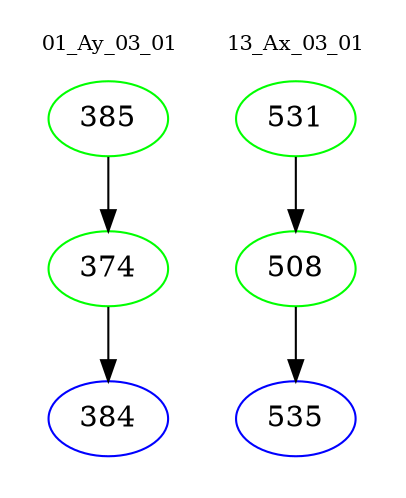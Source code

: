 digraph{
subgraph cluster_0 {
color = white
label = "01_Ay_03_01";
fontsize=10;
T0_385 [label="385", color="green"]
T0_385 -> T0_374 [color="black"]
T0_374 [label="374", color="green"]
T0_374 -> T0_384 [color="black"]
T0_384 [label="384", color="blue"]
}
subgraph cluster_1 {
color = white
label = "13_Ax_03_01";
fontsize=10;
T1_531 [label="531", color="green"]
T1_531 -> T1_508 [color="black"]
T1_508 [label="508", color="green"]
T1_508 -> T1_535 [color="black"]
T1_535 [label="535", color="blue"]
}
}

